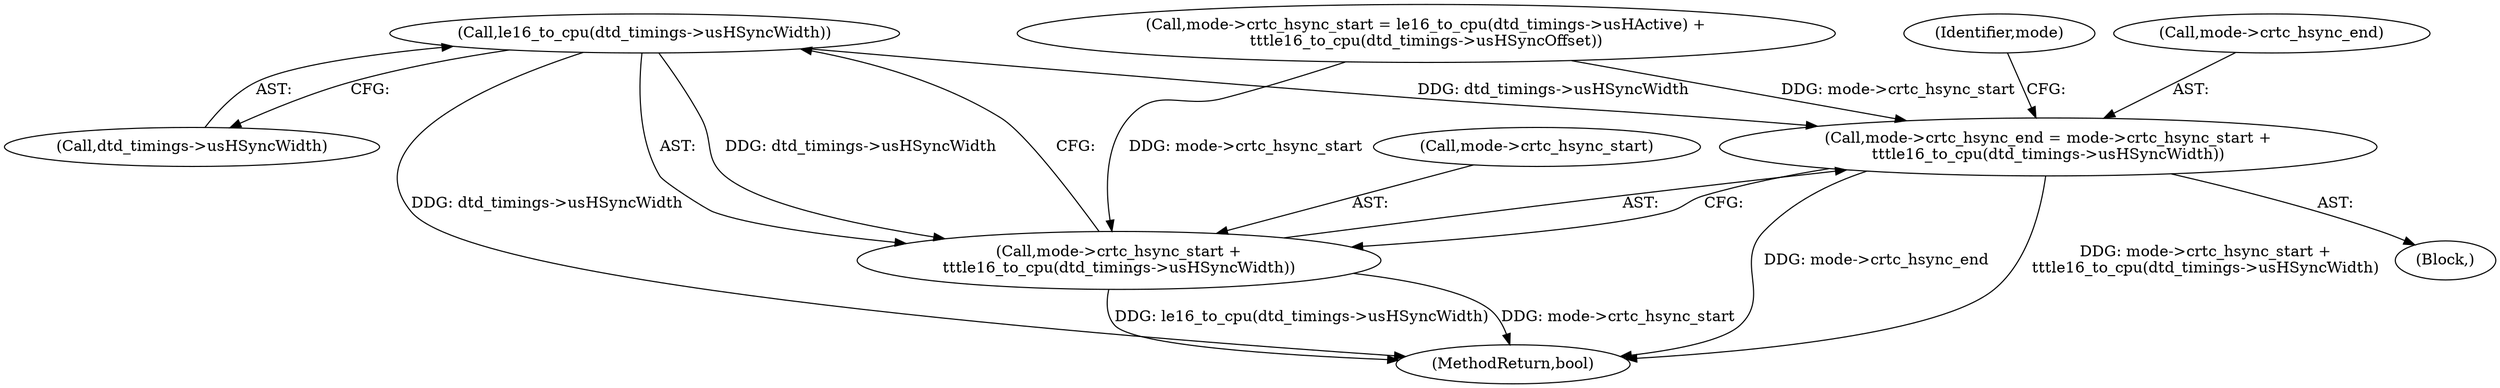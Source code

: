 digraph "0_linux_0031c41be5c529f8329e327b63cde92ba1284842@pointer" {
"1000437" [label="(Call,le16_to_cpu(dtd_timings->usHSyncWidth))"];
"1000429" [label="(Call,mode->crtc_hsync_end = mode->crtc_hsync_start +\n\t\t\tle16_to_cpu(dtd_timings->usHSyncWidth))"];
"1000433" [label="(Call,mode->crtc_hsync_start +\n\t\t\tle16_to_cpu(dtd_timings->usHSyncWidth))"];
"1000433" [label="(Call,mode->crtc_hsync_start +\n\t\t\tle16_to_cpu(dtd_timings->usHSyncWidth))"];
"1000434" [label="(Call,mode->crtc_hsync_start)"];
"1000144" [label="(Block,)"];
"1000437" [label="(Call,le16_to_cpu(dtd_timings->usHSyncWidth))"];
"1000558" [label="(MethodReturn,bool)"];
"1000429" [label="(Call,mode->crtc_hsync_end = mode->crtc_hsync_start +\n\t\t\tle16_to_cpu(dtd_timings->usHSyncWidth))"];
"1000443" [label="(Identifier,mode)"];
"1000416" [label="(Call,mode->crtc_hsync_start = le16_to_cpu(dtd_timings->usHActive) +\n\t\t\tle16_to_cpu(dtd_timings->usHSyncOffset))"];
"1000430" [label="(Call,mode->crtc_hsync_end)"];
"1000438" [label="(Call,dtd_timings->usHSyncWidth)"];
"1000437" -> "1000433"  [label="AST: "];
"1000437" -> "1000438"  [label="CFG: "];
"1000438" -> "1000437"  [label="AST: "];
"1000433" -> "1000437"  [label="CFG: "];
"1000437" -> "1000558"  [label="DDG: dtd_timings->usHSyncWidth"];
"1000437" -> "1000429"  [label="DDG: dtd_timings->usHSyncWidth"];
"1000437" -> "1000433"  [label="DDG: dtd_timings->usHSyncWidth"];
"1000429" -> "1000144"  [label="AST: "];
"1000429" -> "1000433"  [label="CFG: "];
"1000430" -> "1000429"  [label="AST: "];
"1000433" -> "1000429"  [label="AST: "];
"1000443" -> "1000429"  [label="CFG: "];
"1000429" -> "1000558"  [label="DDG: mode->crtc_hsync_start +\n\t\t\tle16_to_cpu(dtd_timings->usHSyncWidth)"];
"1000429" -> "1000558"  [label="DDG: mode->crtc_hsync_end"];
"1000416" -> "1000429"  [label="DDG: mode->crtc_hsync_start"];
"1000434" -> "1000433"  [label="AST: "];
"1000433" -> "1000558"  [label="DDG: le16_to_cpu(dtd_timings->usHSyncWidth)"];
"1000433" -> "1000558"  [label="DDG: mode->crtc_hsync_start"];
"1000416" -> "1000433"  [label="DDG: mode->crtc_hsync_start"];
}
